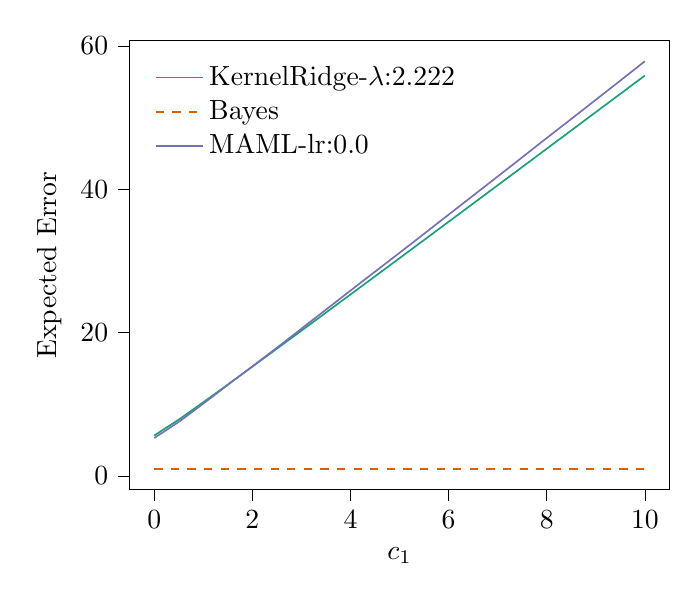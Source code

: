 % This file was created with tikzplotlib v0.10.1.
\begin{tikzpicture}

\definecolor{chocolate217952}{RGB}{217,95,2}
\definecolor{darkcyan27158119}{RGB}{27,158,119}
\definecolor{darkgray176}{RGB}{176,176,176}
\definecolor{lightslategray117112179}{RGB}{117,112,179}

\begin{axis}[
legend cell align={left},
legend style={
  fill opacity=0.8,
  draw opacity=1,
  text opacity=1,
  at={(0.03,0.97)},
  anchor=north west,
  draw=none
},
tick align=outside,
tick pos=left,
x grid style={darkgray176},
xlabel={\(\displaystyle c_{1}\)},
xmin=-0.499, xmax=10.5,
xtick style={color=black},
y grid style={darkgray176},
ylabel={Expected Error},
ymin=-1.84, ymax=60.691,
ytick style={color=black}
]
\addplot [semithick, darkcyan27158119]
table {%
0.001 5.65
0.527 7.987
1.054 10.551
1.58 13.156
2.106 15.781
2.632 18.42
3.159 21.068
3.685 23.724
4.211 26.385
4.737 29.05
5.264 31.72
5.79 34.393
6.316 37.068
6.842 39.747
7.369 42.427
7.895 45.11
8.421 47.794
8.947 50.48
9.474 53.167
10 55.856
};
\addlegendentry{KernelRidge-$\lambda$:2.222}
\addplot [semithick, chocolate217952, dashed]
table {%
0.001 1.002
0.527 1.002
1.054 1.002
1.58 1.002
2.106 1.002
2.632 1.002
3.159 1.002
3.685 1.002
4.211 1.002
4.737 1.002
5.264 1.002
5.79 1.002
6.316 1.002
6.842 1.002
7.369 1.002
7.895 1.002
8.421 1.002
8.947 1.002
9.474 1.002
10 1.002
};
\addlegendentry{Bayes}
\addplot [semithick, lightslategray117112179]
table {%
0.001 5.299
0.527 7.674
1.054 10.377
1.58 13.126
2.106 15.839
2.632 18.585
3.159 21.394
3.685 24.181
4.211 26.979
4.737 29.744
5.264 32.523
5.79 35.334
6.316 38.133
6.842 40.934
7.369 43.743
7.895 46.583
8.421 49.374
8.947 52.189
9.474 55.01
10 57.849
};
\addlegendentry{MAML-lr:0.0}
\end{axis}

\end{tikzpicture}

